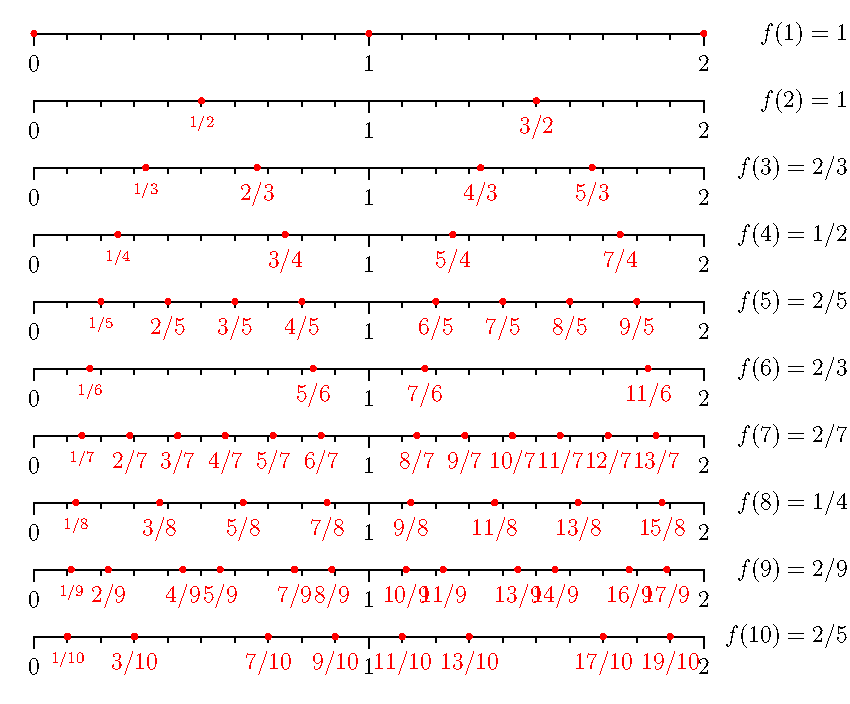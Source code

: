 import graph;
size(15cm);
pen small=fontcommand("\scriptsize");

int gcd(int a, int b) {
  while (b != 0) {
    int t = b;
    b = a % b;
    a = t;
  }
  return a;
}

int jacobsthal(int n) {
  int previous = 0;
  int largest_gap = 0;
  for (int i = 0; i <= 2 * n; ++i) {
    if (gcd(i, n) == 1) {
      int gap = i - previous;
      if (gap > largest_gap) {
        largest_gap = gap;
      }
      previous = i;
    }
  }
  return largest_gap;
}

string gap_function(int d) {
  int n = jacobsthal(d);
  int g = gcd(n, d);
  n = n#g;
  d = d#g;
  if (d == 1) {
    return string(n);
  } else {
    return string(n) + "/" + string(d);
  }
}

void draw_rationals(int d, real offset) {
  guide gaxis=(0,offset)--(20,offset);
  draw(gaxis);
  for(int i = 0; i < 3; ++i){
    tick(relpoint(gaxis,i/2),-plain.I*reldir(gaxis,i/2),ticksize*2);
  }
  for(int i = 0; i < 20; ++i){
    tick(relpoint(gaxis,i/20),-plain.I*reldir(gaxis,i/20),ticksize);
  }
  label("$0$",relpoint(gaxis,0),-3*plain.I*reldir(gaxis,0));
  label("$1$",relpoint(gaxis,0.5),-3*plain.I*reldir(gaxis,0.5));
  label("$2$",relpoint(gaxis,1),-3*plain.I*reldir(gaxis,1));
  
  for (int i= 0; i <= 2 * d; ++i) {
    if (gcd(i, d) == 1) {
      dot((i*10/d, offset), red);
      if (d != 1) {
        label("$" + string(i) + "/" + string(d) + "$",relpoint(gaxis,i/(2*d)),-2*plain.I*reldir(gaxis,0.5), red+small);
      }
    }
  }
  
  label("$f(" + string(d) + ") = " + gap_function(d) + "$",(24.5, offset), align=LeftSide);
}

real offset = 0;
for (int d = 1; d <= 10; ++d) {
  draw_rationals(d, offset);
    offset -= 2;
}

// Force bottom margin to expand
draw(box((-1,1),(-0.5, -20)),white);
